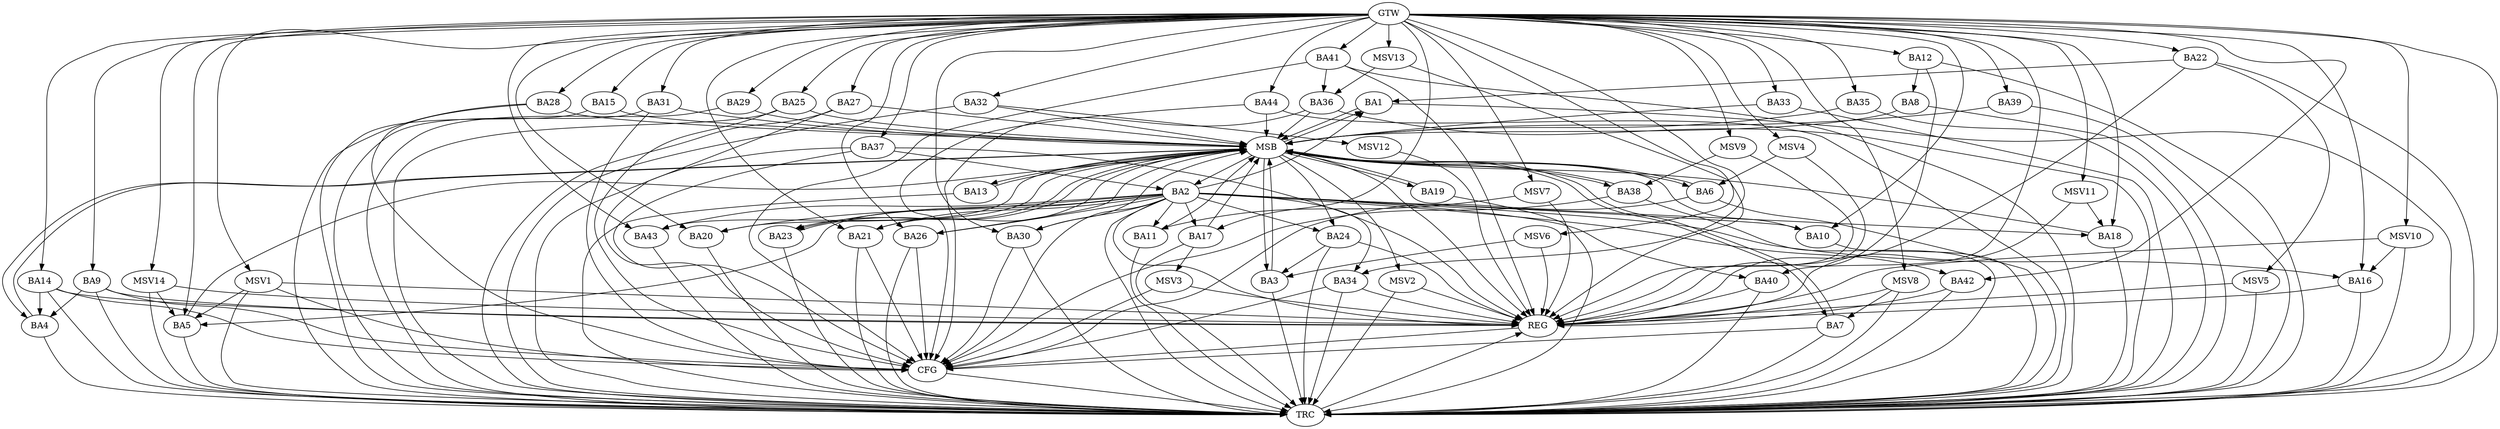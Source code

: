 strict digraph G {
  BA1 [ label="BA1" ];
  BA2 [ label="BA2" ];
  BA3 [ label="BA3" ];
  BA4 [ label="BA4" ];
  BA5 [ label="BA5" ];
  BA6 [ label="BA6" ];
  BA7 [ label="BA7" ];
  BA8 [ label="BA8" ];
  BA9 [ label="BA9" ];
  BA10 [ label="BA10" ];
  BA11 [ label="BA11" ];
  BA12 [ label="BA12" ];
  BA13 [ label="BA13" ];
  BA14 [ label="BA14" ];
  BA15 [ label="BA15" ];
  BA16 [ label="BA16" ];
  BA17 [ label="BA17" ];
  BA18 [ label="BA18" ];
  BA19 [ label="BA19" ];
  BA20 [ label="BA20" ];
  BA21 [ label="BA21" ];
  BA22 [ label="BA22" ];
  BA23 [ label="BA23" ];
  BA24 [ label="BA24" ];
  BA25 [ label="BA25" ];
  BA26 [ label="BA26" ];
  BA27 [ label="BA27" ];
  BA28 [ label="BA28" ];
  BA29 [ label="BA29" ];
  BA30 [ label="BA30" ];
  BA31 [ label="BA31" ];
  BA32 [ label="BA32" ];
  BA33 [ label="BA33" ];
  BA34 [ label="BA34" ];
  BA35 [ label="BA35" ];
  BA36 [ label="BA36" ];
  BA37 [ label="BA37" ];
  BA38 [ label="BA38" ];
  BA39 [ label="BA39" ];
  BA40 [ label="BA40" ];
  BA41 [ label="BA41" ];
  BA42 [ label="BA42" ];
  BA43 [ label="BA43" ];
  BA44 [ label="BA44" ];
  GTW [ label="GTW" ];
  REG [ label="REG" ];
  MSB [ label="MSB" ];
  CFG [ label="CFG" ];
  TRC [ label="TRC" ];
  MSV1 [ label="MSV1" ];
  MSV2 [ label="MSV2" ];
  MSV3 [ label="MSV3" ];
  MSV4 [ label="MSV4" ];
  MSV5 [ label="MSV5" ];
  MSV6 [ label="MSV6" ];
  MSV7 [ label="MSV7" ];
  MSV8 [ label="MSV8" ];
  MSV9 [ label="MSV9" ];
  MSV10 [ label="MSV10" ];
  MSV11 [ label="MSV11" ];
  MSV12 [ label="MSV12" ];
  MSV13 [ label="MSV13" ];
  MSV14 [ label="MSV14" ];
  BA2 -> BA1;
  BA9 -> BA4;
  BA12 -> BA8;
  BA14 -> BA4;
  BA22 -> BA1;
  BA24 -> BA3;
  BA37 -> BA2;
  BA41 -> BA36;
  GTW -> BA5;
  GTW -> BA9;
  GTW -> BA10;
  GTW -> BA12;
  GTW -> BA14;
  GTW -> BA15;
  GTW -> BA16;
  GTW -> BA17;
  GTW -> BA18;
  GTW -> BA20;
  GTW -> BA21;
  GTW -> BA22;
  GTW -> BA25;
  GTW -> BA26;
  GTW -> BA27;
  GTW -> BA28;
  GTW -> BA29;
  GTW -> BA30;
  GTW -> BA31;
  GTW -> BA32;
  GTW -> BA33;
  GTW -> BA34;
  GTW -> BA35;
  GTW -> BA37;
  GTW -> BA39;
  GTW -> BA40;
  GTW -> BA41;
  GTW -> BA42;
  GTW -> BA43;
  GTW -> BA44;
  BA2 -> REG;
  BA9 -> REG;
  BA12 -> REG;
  BA14 -> REG;
  BA16 -> REG;
  BA22 -> REG;
  BA24 -> REG;
  BA34 -> REG;
  BA37 -> REG;
  BA40 -> REG;
  BA41 -> REG;
  BA42 -> REG;
  BA1 -> MSB;
  MSB -> BA2;
  MSB -> REG;
  BA3 -> MSB;
  BA4 -> MSB;
  MSB -> BA1;
  BA5 -> MSB;
  BA6 -> MSB;
  BA7 -> MSB;
  MSB -> BA6;
  BA8 -> MSB;
  BA10 -> MSB;
  BA11 -> MSB;
  BA13 -> MSB;
  MSB -> BA4;
  BA15 -> MSB;
  BA17 -> MSB;
  BA18 -> MSB;
  BA19 -> MSB;
  BA20 -> MSB;
  BA21 -> MSB;
  BA23 -> MSB;
  MSB -> BA19;
  BA25 -> MSB;
  BA26 -> MSB;
  MSB -> BA13;
  BA27 -> MSB;
  MSB -> BA7;
  BA28 -> MSB;
  BA29 -> MSB;
  MSB -> BA23;
  BA30 -> MSB;
  BA31 -> MSB;
  BA32 -> MSB;
  MSB -> BA24;
  BA33 -> MSB;
  BA35 -> MSB;
  BA36 -> MSB;
  BA38 -> MSB;
  BA39 -> MSB;
  MSB -> BA3;
  BA43 -> MSB;
  MSB -> BA38;
  BA44 -> MSB;
  BA7 -> CFG;
  BA21 -> CFG;
  BA30 -> CFG;
  BA41 -> CFG;
  BA27 -> CFG;
  BA28 -> CFG;
  BA6 -> CFG;
  BA2 -> CFG;
  BA31 -> CFG;
  BA34 -> CFG;
  BA37 -> CFG;
  BA38 -> CFG;
  BA25 -> CFG;
  BA14 -> CFG;
  BA9 -> CFG;
  BA36 -> CFG;
  BA44 -> CFG;
  BA26 -> CFG;
  REG -> CFG;
  BA1 -> TRC;
  BA2 -> TRC;
  BA3 -> TRC;
  BA4 -> TRC;
  BA5 -> TRC;
  BA6 -> TRC;
  BA7 -> TRC;
  BA8 -> TRC;
  BA9 -> TRC;
  BA10 -> TRC;
  BA11 -> TRC;
  BA12 -> TRC;
  BA13 -> TRC;
  BA14 -> TRC;
  BA15 -> TRC;
  BA16 -> TRC;
  BA17 -> TRC;
  BA18 -> TRC;
  BA19 -> TRC;
  BA20 -> TRC;
  BA21 -> TRC;
  BA22 -> TRC;
  BA23 -> TRC;
  BA24 -> TRC;
  BA25 -> TRC;
  BA26 -> TRC;
  BA27 -> TRC;
  BA28 -> TRC;
  BA29 -> TRC;
  BA30 -> TRC;
  BA31 -> TRC;
  BA32 -> TRC;
  BA33 -> TRC;
  BA34 -> TRC;
  BA35 -> TRC;
  BA36 -> TRC;
  BA37 -> TRC;
  BA38 -> TRC;
  BA39 -> TRC;
  BA40 -> TRC;
  BA41 -> TRC;
  BA42 -> TRC;
  BA43 -> TRC;
  BA44 -> TRC;
  GTW -> TRC;
  CFG -> TRC;
  TRC -> REG;
  BA2 -> BA5;
  BA2 -> BA17;
  BA2 -> BA16;
  BA2 -> BA34;
  BA2 -> BA23;
  BA2 -> BA21;
  BA2 -> BA43;
  BA2 -> BA10;
  BA2 -> BA26;
  BA2 -> BA18;
  BA2 -> BA30;
  BA2 -> BA11;
  BA2 -> BA40;
  BA2 -> BA24;
  BA2 -> BA42;
  BA2 -> BA20;
  MSV1 -> BA5;
  GTW -> MSV1;
  MSV1 -> REG;
  MSV1 -> TRC;
  MSV1 -> CFG;
  MSB -> MSV2;
  MSV2 -> REG;
  MSV2 -> TRC;
  BA17 -> MSV3;
  MSV3 -> REG;
  MSV3 -> CFG;
  MSV4 -> BA6;
  GTW -> MSV4;
  MSV4 -> REG;
  BA22 -> MSV5;
  MSV5 -> REG;
  MSV5 -> TRC;
  MSV6 -> BA3;
  GTW -> MSV6;
  MSV6 -> REG;
  MSV7 -> BA11;
  GTW -> MSV7;
  MSV7 -> REG;
  MSV8 -> BA7;
  GTW -> MSV8;
  MSV8 -> REG;
  MSV8 -> TRC;
  MSV9 -> BA38;
  GTW -> MSV9;
  MSV9 -> REG;
  MSV10 -> BA16;
  GTW -> MSV10;
  MSV10 -> REG;
  MSV10 -> TRC;
  MSV11 -> BA18;
  GTW -> MSV11;
  MSV11 -> REG;
  BA32 -> MSV12;
  MSV12 -> REG;
  MSV13 -> BA36;
  GTW -> MSV13;
  MSV13 -> REG;
  MSV14 -> BA5;
  GTW -> MSV14;
  MSV14 -> REG;
  MSV14 -> TRC;
}
